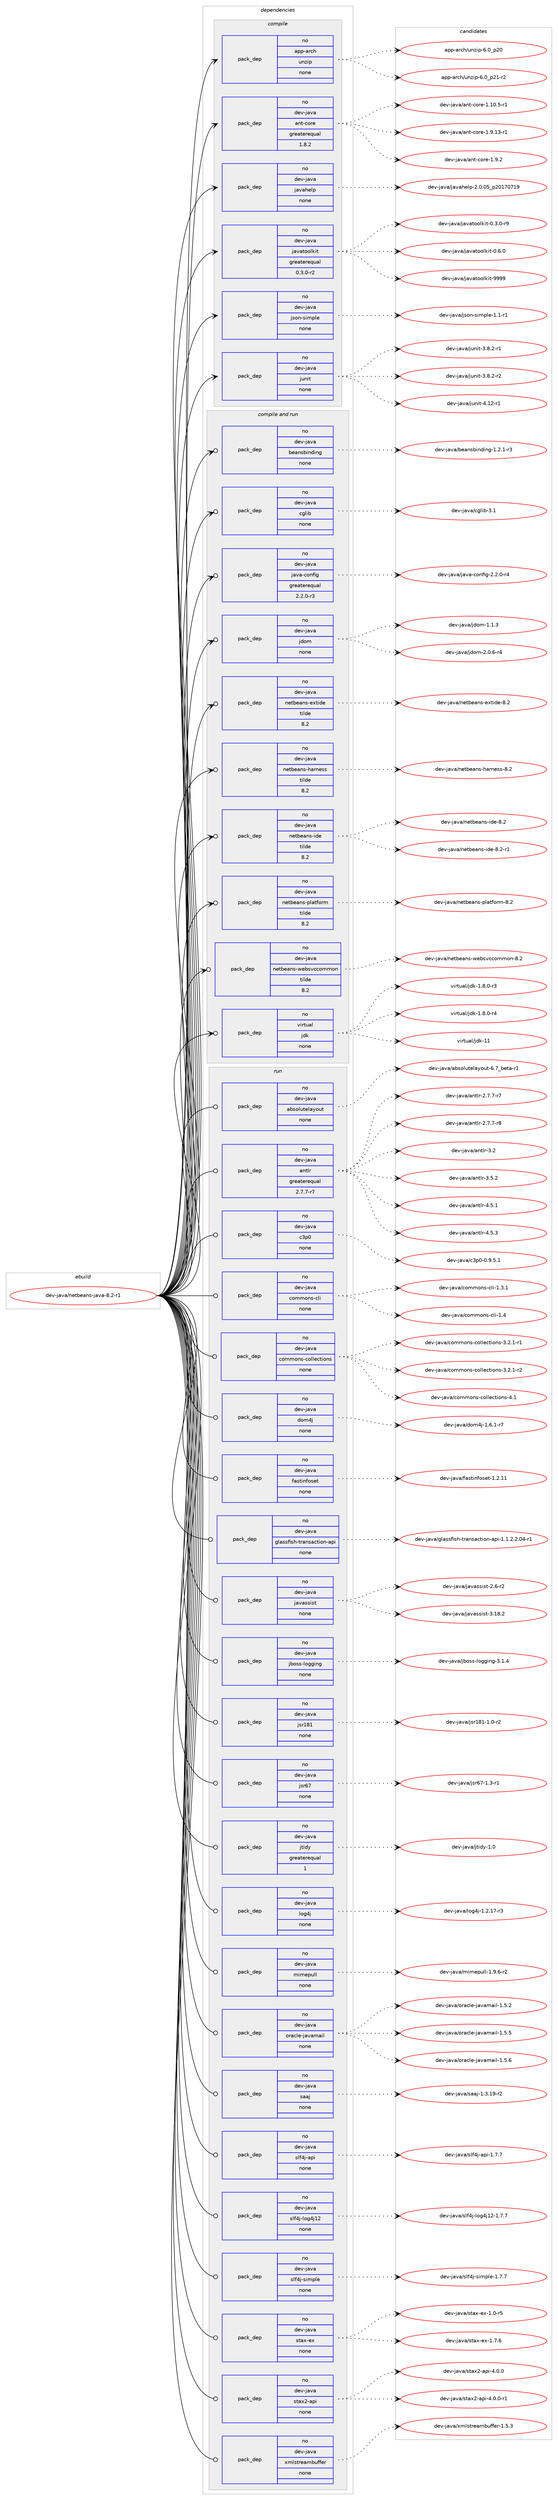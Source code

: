 digraph prolog {

# *************
# Graph options
# *************

newrank=true;
concentrate=true;
compound=true;
graph [rankdir=LR,fontname=Helvetica,fontsize=10,ranksep=1.5];#, ranksep=2.5, nodesep=0.2];
edge  [arrowhead=vee];
node  [fontname=Helvetica,fontsize=10];

# **********
# The ebuild
# **********

subgraph cluster_leftcol {
color=gray;
rank=same;
label=<<i>ebuild</i>>;
id [label="dev-java/netbeans-java-8.2-r1", color=red, width=4, href="../dev-java/netbeans-java-8.2-r1.svg"];
}

# ****************
# The dependencies
# ****************

subgraph cluster_midcol {
color=gray;
label=<<i>dependencies</i>>;
subgraph cluster_compile {
fillcolor="#eeeeee";
style=filled;
label=<<i>compile</i>>;
subgraph pack970114 {
dependency1355661 [label=<<TABLE BORDER="0" CELLBORDER="1" CELLSPACING="0" CELLPADDING="4" WIDTH="220"><TR><TD ROWSPAN="6" CELLPADDING="30">pack_dep</TD></TR><TR><TD WIDTH="110">no</TD></TR><TR><TD>app-arch</TD></TR><TR><TD>unzip</TD></TR><TR><TD>none</TD></TR><TR><TD></TD></TR></TABLE>>, shape=none, color=blue];
}
id:e -> dependency1355661:w [weight=20,style="solid",arrowhead="vee"];
subgraph pack970115 {
dependency1355662 [label=<<TABLE BORDER="0" CELLBORDER="1" CELLSPACING="0" CELLPADDING="4" WIDTH="220"><TR><TD ROWSPAN="6" CELLPADDING="30">pack_dep</TD></TR><TR><TD WIDTH="110">no</TD></TR><TR><TD>dev-java</TD></TR><TR><TD>ant-core</TD></TR><TR><TD>greaterequal</TD></TR><TR><TD>1.8.2</TD></TR></TABLE>>, shape=none, color=blue];
}
id:e -> dependency1355662:w [weight=20,style="solid",arrowhead="vee"];
subgraph pack970116 {
dependency1355663 [label=<<TABLE BORDER="0" CELLBORDER="1" CELLSPACING="0" CELLPADDING="4" WIDTH="220"><TR><TD ROWSPAN="6" CELLPADDING="30">pack_dep</TD></TR><TR><TD WIDTH="110">no</TD></TR><TR><TD>dev-java</TD></TR><TR><TD>javahelp</TD></TR><TR><TD>none</TD></TR><TR><TD></TD></TR></TABLE>>, shape=none, color=blue];
}
id:e -> dependency1355663:w [weight=20,style="solid",arrowhead="vee"];
subgraph pack970117 {
dependency1355664 [label=<<TABLE BORDER="0" CELLBORDER="1" CELLSPACING="0" CELLPADDING="4" WIDTH="220"><TR><TD ROWSPAN="6" CELLPADDING="30">pack_dep</TD></TR><TR><TD WIDTH="110">no</TD></TR><TR><TD>dev-java</TD></TR><TR><TD>javatoolkit</TD></TR><TR><TD>greaterequal</TD></TR><TR><TD>0.3.0-r2</TD></TR></TABLE>>, shape=none, color=blue];
}
id:e -> dependency1355664:w [weight=20,style="solid",arrowhead="vee"];
subgraph pack970118 {
dependency1355665 [label=<<TABLE BORDER="0" CELLBORDER="1" CELLSPACING="0" CELLPADDING="4" WIDTH="220"><TR><TD ROWSPAN="6" CELLPADDING="30">pack_dep</TD></TR><TR><TD WIDTH="110">no</TD></TR><TR><TD>dev-java</TD></TR><TR><TD>json-simple</TD></TR><TR><TD>none</TD></TR><TR><TD></TD></TR></TABLE>>, shape=none, color=blue];
}
id:e -> dependency1355665:w [weight=20,style="solid",arrowhead="vee"];
subgraph pack970119 {
dependency1355666 [label=<<TABLE BORDER="0" CELLBORDER="1" CELLSPACING="0" CELLPADDING="4" WIDTH="220"><TR><TD ROWSPAN="6" CELLPADDING="30">pack_dep</TD></TR><TR><TD WIDTH="110">no</TD></TR><TR><TD>dev-java</TD></TR><TR><TD>junit</TD></TR><TR><TD>none</TD></TR><TR><TD></TD></TR></TABLE>>, shape=none, color=blue];
}
id:e -> dependency1355666:w [weight=20,style="solid",arrowhead="vee"];
}
subgraph cluster_compileandrun {
fillcolor="#eeeeee";
style=filled;
label=<<i>compile and run</i>>;
subgraph pack970120 {
dependency1355667 [label=<<TABLE BORDER="0" CELLBORDER="1" CELLSPACING="0" CELLPADDING="4" WIDTH="220"><TR><TD ROWSPAN="6" CELLPADDING="30">pack_dep</TD></TR><TR><TD WIDTH="110">no</TD></TR><TR><TD>dev-java</TD></TR><TR><TD>beansbinding</TD></TR><TR><TD>none</TD></TR><TR><TD></TD></TR></TABLE>>, shape=none, color=blue];
}
id:e -> dependency1355667:w [weight=20,style="solid",arrowhead="odotvee"];
subgraph pack970121 {
dependency1355668 [label=<<TABLE BORDER="0" CELLBORDER="1" CELLSPACING="0" CELLPADDING="4" WIDTH="220"><TR><TD ROWSPAN="6" CELLPADDING="30">pack_dep</TD></TR><TR><TD WIDTH="110">no</TD></TR><TR><TD>dev-java</TD></TR><TR><TD>cglib</TD></TR><TR><TD>none</TD></TR><TR><TD></TD></TR></TABLE>>, shape=none, color=blue];
}
id:e -> dependency1355668:w [weight=20,style="solid",arrowhead="odotvee"];
subgraph pack970122 {
dependency1355669 [label=<<TABLE BORDER="0" CELLBORDER="1" CELLSPACING="0" CELLPADDING="4" WIDTH="220"><TR><TD ROWSPAN="6" CELLPADDING="30">pack_dep</TD></TR><TR><TD WIDTH="110">no</TD></TR><TR><TD>dev-java</TD></TR><TR><TD>java-config</TD></TR><TR><TD>greaterequal</TD></TR><TR><TD>2.2.0-r3</TD></TR></TABLE>>, shape=none, color=blue];
}
id:e -> dependency1355669:w [weight=20,style="solid",arrowhead="odotvee"];
subgraph pack970123 {
dependency1355670 [label=<<TABLE BORDER="0" CELLBORDER="1" CELLSPACING="0" CELLPADDING="4" WIDTH="220"><TR><TD ROWSPAN="6" CELLPADDING="30">pack_dep</TD></TR><TR><TD WIDTH="110">no</TD></TR><TR><TD>dev-java</TD></TR><TR><TD>jdom</TD></TR><TR><TD>none</TD></TR><TR><TD></TD></TR></TABLE>>, shape=none, color=blue];
}
id:e -> dependency1355670:w [weight=20,style="solid",arrowhead="odotvee"];
subgraph pack970124 {
dependency1355671 [label=<<TABLE BORDER="0" CELLBORDER="1" CELLSPACING="0" CELLPADDING="4" WIDTH="220"><TR><TD ROWSPAN="6" CELLPADDING="30">pack_dep</TD></TR><TR><TD WIDTH="110">no</TD></TR><TR><TD>dev-java</TD></TR><TR><TD>netbeans-extide</TD></TR><TR><TD>tilde</TD></TR><TR><TD>8.2</TD></TR></TABLE>>, shape=none, color=blue];
}
id:e -> dependency1355671:w [weight=20,style="solid",arrowhead="odotvee"];
subgraph pack970125 {
dependency1355672 [label=<<TABLE BORDER="0" CELLBORDER="1" CELLSPACING="0" CELLPADDING="4" WIDTH="220"><TR><TD ROWSPAN="6" CELLPADDING="30">pack_dep</TD></TR><TR><TD WIDTH="110">no</TD></TR><TR><TD>dev-java</TD></TR><TR><TD>netbeans-harness</TD></TR><TR><TD>tilde</TD></TR><TR><TD>8.2</TD></TR></TABLE>>, shape=none, color=blue];
}
id:e -> dependency1355672:w [weight=20,style="solid",arrowhead="odotvee"];
subgraph pack970126 {
dependency1355673 [label=<<TABLE BORDER="0" CELLBORDER="1" CELLSPACING="0" CELLPADDING="4" WIDTH="220"><TR><TD ROWSPAN="6" CELLPADDING="30">pack_dep</TD></TR><TR><TD WIDTH="110">no</TD></TR><TR><TD>dev-java</TD></TR><TR><TD>netbeans-ide</TD></TR><TR><TD>tilde</TD></TR><TR><TD>8.2</TD></TR></TABLE>>, shape=none, color=blue];
}
id:e -> dependency1355673:w [weight=20,style="solid",arrowhead="odotvee"];
subgraph pack970127 {
dependency1355674 [label=<<TABLE BORDER="0" CELLBORDER="1" CELLSPACING="0" CELLPADDING="4" WIDTH="220"><TR><TD ROWSPAN="6" CELLPADDING="30">pack_dep</TD></TR><TR><TD WIDTH="110">no</TD></TR><TR><TD>dev-java</TD></TR><TR><TD>netbeans-platform</TD></TR><TR><TD>tilde</TD></TR><TR><TD>8.2</TD></TR></TABLE>>, shape=none, color=blue];
}
id:e -> dependency1355674:w [weight=20,style="solid",arrowhead="odotvee"];
subgraph pack970128 {
dependency1355675 [label=<<TABLE BORDER="0" CELLBORDER="1" CELLSPACING="0" CELLPADDING="4" WIDTH="220"><TR><TD ROWSPAN="6" CELLPADDING="30">pack_dep</TD></TR><TR><TD WIDTH="110">no</TD></TR><TR><TD>dev-java</TD></TR><TR><TD>netbeans-websvccommon</TD></TR><TR><TD>tilde</TD></TR><TR><TD>8.2</TD></TR></TABLE>>, shape=none, color=blue];
}
id:e -> dependency1355675:w [weight=20,style="solid",arrowhead="odotvee"];
subgraph pack970129 {
dependency1355676 [label=<<TABLE BORDER="0" CELLBORDER="1" CELLSPACING="0" CELLPADDING="4" WIDTH="220"><TR><TD ROWSPAN="6" CELLPADDING="30">pack_dep</TD></TR><TR><TD WIDTH="110">no</TD></TR><TR><TD>virtual</TD></TR><TR><TD>jdk</TD></TR><TR><TD>none</TD></TR><TR><TD></TD></TR></TABLE>>, shape=none, color=blue];
}
id:e -> dependency1355676:w [weight=20,style="solid",arrowhead="odotvee"];
}
subgraph cluster_run {
fillcolor="#eeeeee";
style=filled;
label=<<i>run</i>>;
subgraph pack970130 {
dependency1355677 [label=<<TABLE BORDER="0" CELLBORDER="1" CELLSPACING="0" CELLPADDING="4" WIDTH="220"><TR><TD ROWSPAN="6" CELLPADDING="30">pack_dep</TD></TR><TR><TD WIDTH="110">no</TD></TR><TR><TD>dev-java</TD></TR><TR><TD>absolutelayout</TD></TR><TR><TD>none</TD></TR><TR><TD></TD></TR></TABLE>>, shape=none, color=blue];
}
id:e -> dependency1355677:w [weight=20,style="solid",arrowhead="odot"];
subgraph pack970131 {
dependency1355678 [label=<<TABLE BORDER="0" CELLBORDER="1" CELLSPACING="0" CELLPADDING="4" WIDTH="220"><TR><TD ROWSPAN="6" CELLPADDING="30">pack_dep</TD></TR><TR><TD WIDTH="110">no</TD></TR><TR><TD>dev-java</TD></TR><TR><TD>antlr</TD></TR><TR><TD>greaterequal</TD></TR><TR><TD>2.7.7-r7</TD></TR></TABLE>>, shape=none, color=blue];
}
id:e -> dependency1355678:w [weight=20,style="solid",arrowhead="odot"];
subgraph pack970132 {
dependency1355679 [label=<<TABLE BORDER="0" CELLBORDER="1" CELLSPACING="0" CELLPADDING="4" WIDTH="220"><TR><TD ROWSPAN="6" CELLPADDING="30">pack_dep</TD></TR><TR><TD WIDTH="110">no</TD></TR><TR><TD>dev-java</TD></TR><TR><TD>c3p0</TD></TR><TR><TD>none</TD></TR><TR><TD></TD></TR></TABLE>>, shape=none, color=blue];
}
id:e -> dependency1355679:w [weight=20,style="solid",arrowhead="odot"];
subgraph pack970133 {
dependency1355680 [label=<<TABLE BORDER="0" CELLBORDER="1" CELLSPACING="0" CELLPADDING="4" WIDTH="220"><TR><TD ROWSPAN="6" CELLPADDING="30">pack_dep</TD></TR><TR><TD WIDTH="110">no</TD></TR><TR><TD>dev-java</TD></TR><TR><TD>commons-cli</TD></TR><TR><TD>none</TD></TR><TR><TD></TD></TR></TABLE>>, shape=none, color=blue];
}
id:e -> dependency1355680:w [weight=20,style="solid",arrowhead="odot"];
subgraph pack970134 {
dependency1355681 [label=<<TABLE BORDER="0" CELLBORDER="1" CELLSPACING="0" CELLPADDING="4" WIDTH="220"><TR><TD ROWSPAN="6" CELLPADDING="30">pack_dep</TD></TR><TR><TD WIDTH="110">no</TD></TR><TR><TD>dev-java</TD></TR><TR><TD>commons-collections</TD></TR><TR><TD>none</TD></TR><TR><TD></TD></TR></TABLE>>, shape=none, color=blue];
}
id:e -> dependency1355681:w [weight=20,style="solid",arrowhead="odot"];
subgraph pack970135 {
dependency1355682 [label=<<TABLE BORDER="0" CELLBORDER="1" CELLSPACING="0" CELLPADDING="4" WIDTH="220"><TR><TD ROWSPAN="6" CELLPADDING="30">pack_dep</TD></TR><TR><TD WIDTH="110">no</TD></TR><TR><TD>dev-java</TD></TR><TR><TD>dom4j</TD></TR><TR><TD>none</TD></TR><TR><TD></TD></TR></TABLE>>, shape=none, color=blue];
}
id:e -> dependency1355682:w [weight=20,style="solid",arrowhead="odot"];
subgraph pack970136 {
dependency1355683 [label=<<TABLE BORDER="0" CELLBORDER="1" CELLSPACING="0" CELLPADDING="4" WIDTH="220"><TR><TD ROWSPAN="6" CELLPADDING="30">pack_dep</TD></TR><TR><TD WIDTH="110">no</TD></TR><TR><TD>dev-java</TD></TR><TR><TD>fastinfoset</TD></TR><TR><TD>none</TD></TR><TR><TD></TD></TR></TABLE>>, shape=none, color=blue];
}
id:e -> dependency1355683:w [weight=20,style="solid",arrowhead="odot"];
subgraph pack970137 {
dependency1355684 [label=<<TABLE BORDER="0" CELLBORDER="1" CELLSPACING="0" CELLPADDING="4" WIDTH="220"><TR><TD ROWSPAN="6" CELLPADDING="30">pack_dep</TD></TR><TR><TD WIDTH="110">no</TD></TR><TR><TD>dev-java</TD></TR><TR><TD>glassfish-transaction-api</TD></TR><TR><TD>none</TD></TR><TR><TD></TD></TR></TABLE>>, shape=none, color=blue];
}
id:e -> dependency1355684:w [weight=20,style="solid",arrowhead="odot"];
subgraph pack970138 {
dependency1355685 [label=<<TABLE BORDER="0" CELLBORDER="1" CELLSPACING="0" CELLPADDING="4" WIDTH="220"><TR><TD ROWSPAN="6" CELLPADDING="30">pack_dep</TD></TR><TR><TD WIDTH="110">no</TD></TR><TR><TD>dev-java</TD></TR><TR><TD>javassist</TD></TR><TR><TD>none</TD></TR><TR><TD></TD></TR></TABLE>>, shape=none, color=blue];
}
id:e -> dependency1355685:w [weight=20,style="solid",arrowhead="odot"];
subgraph pack970139 {
dependency1355686 [label=<<TABLE BORDER="0" CELLBORDER="1" CELLSPACING="0" CELLPADDING="4" WIDTH="220"><TR><TD ROWSPAN="6" CELLPADDING="30">pack_dep</TD></TR><TR><TD WIDTH="110">no</TD></TR><TR><TD>dev-java</TD></TR><TR><TD>jboss-logging</TD></TR><TR><TD>none</TD></TR><TR><TD></TD></TR></TABLE>>, shape=none, color=blue];
}
id:e -> dependency1355686:w [weight=20,style="solid",arrowhead="odot"];
subgraph pack970140 {
dependency1355687 [label=<<TABLE BORDER="0" CELLBORDER="1" CELLSPACING="0" CELLPADDING="4" WIDTH="220"><TR><TD ROWSPAN="6" CELLPADDING="30">pack_dep</TD></TR><TR><TD WIDTH="110">no</TD></TR><TR><TD>dev-java</TD></TR><TR><TD>jsr181</TD></TR><TR><TD>none</TD></TR><TR><TD></TD></TR></TABLE>>, shape=none, color=blue];
}
id:e -> dependency1355687:w [weight=20,style="solid",arrowhead="odot"];
subgraph pack970141 {
dependency1355688 [label=<<TABLE BORDER="0" CELLBORDER="1" CELLSPACING="0" CELLPADDING="4" WIDTH="220"><TR><TD ROWSPAN="6" CELLPADDING="30">pack_dep</TD></TR><TR><TD WIDTH="110">no</TD></TR><TR><TD>dev-java</TD></TR><TR><TD>jsr67</TD></TR><TR><TD>none</TD></TR><TR><TD></TD></TR></TABLE>>, shape=none, color=blue];
}
id:e -> dependency1355688:w [weight=20,style="solid",arrowhead="odot"];
subgraph pack970142 {
dependency1355689 [label=<<TABLE BORDER="0" CELLBORDER="1" CELLSPACING="0" CELLPADDING="4" WIDTH="220"><TR><TD ROWSPAN="6" CELLPADDING="30">pack_dep</TD></TR><TR><TD WIDTH="110">no</TD></TR><TR><TD>dev-java</TD></TR><TR><TD>jtidy</TD></TR><TR><TD>greaterequal</TD></TR><TR><TD>1</TD></TR></TABLE>>, shape=none, color=blue];
}
id:e -> dependency1355689:w [weight=20,style="solid",arrowhead="odot"];
subgraph pack970143 {
dependency1355690 [label=<<TABLE BORDER="0" CELLBORDER="1" CELLSPACING="0" CELLPADDING="4" WIDTH="220"><TR><TD ROWSPAN="6" CELLPADDING="30">pack_dep</TD></TR><TR><TD WIDTH="110">no</TD></TR><TR><TD>dev-java</TD></TR><TR><TD>log4j</TD></TR><TR><TD>none</TD></TR><TR><TD></TD></TR></TABLE>>, shape=none, color=blue];
}
id:e -> dependency1355690:w [weight=20,style="solid",arrowhead="odot"];
subgraph pack970144 {
dependency1355691 [label=<<TABLE BORDER="0" CELLBORDER="1" CELLSPACING="0" CELLPADDING="4" WIDTH="220"><TR><TD ROWSPAN="6" CELLPADDING="30">pack_dep</TD></TR><TR><TD WIDTH="110">no</TD></TR><TR><TD>dev-java</TD></TR><TR><TD>mimepull</TD></TR><TR><TD>none</TD></TR><TR><TD></TD></TR></TABLE>>, shape=none, color=blue];
}
id:e -> dependency1355691:w [weight=20,style="solid",arrowhead="odot"];
subgraph pack970145 {
dependency1355692 [label=<<TABLE BORDER="0" CELLBORDER="1" CELLSPACING="0" CELLPADDING="4" WIDTH="220"><TR><TD ROWSPAN="6" CELLPADDING="30">pack_dep</TD></TR><TR><TD WIDTH="110">no</TD></TR><TR><TD>dev-java</TD></TR><TR><TD>oracle-javamail</TD></TR><TR><TD>none</TD></TR><TR><TD></TD></TR></TABLE>>, shape=none, color=blue];
}
id:e -> dependency1355692:w [weight=20,style="solid",arrowhead="odot"];
subgraph pack970146 {
dependency1355693 [label=<<TABLE BORDER="0" CELLBORDER="1" CELLSPACING="0" CELLPADDING="4" WIDTH="220"><TR><TD ROWSPAN="6" CELLPADDING="30">pack_dep</TD></TR><TR><TD WIDTH="110">no</TD></TR><TR><TD>dev-java</TD></TR><TR><TD>saaj</TD></TR><TR><TD>none</TD></TR><TR><TD></TD></TR></TABLE>>, shape=none, color=blue];
}
id:e -> dependency1355693:w [weight=20,style="solid",arrowhead="odot"];
subgraph pack970147 {
dependency1355694 [label=<<TABLE BORDER="0" CELLBORDER="1" CELLSPACING="0" CELLPADDING="4" WIDTH="220"><TR><TD ROWSPAN="6" CELLPADDING="30">pack_dep</TD></TR><TR><TD WIDTH="110">no</TD></TR><TR><TD>dev-java</TD></TR><TR><TD>slf4j-api</TD></TR><TR><TD>none</TD></TR><TR><TD></TD></TR></TABLE>>, shape=none, color=blue];
}
id:e -> dependency1355694:w [weight=20,style="solid",arrowhead="odot"];
subgraph pack970148 {
dependency1355695 [label=<<TABLE BORDER="0" CELLBORDER="1" CELLSPACING="0" CELLPADDING="4" WIDTH="220"><TR><TD ROWSPAN="6" CELLPADDING="30">pack_dep</TD></TR><TR><TD WIDTH="110">no</TD></TR><TR><TD>dev-java</TD></TR><TR><TD>slf4j-log4j12</TD></TR><TR><TD>none</TD></TR><TR><TD></TD></TR></TABLE>>, shape=none, color=blue];
}
id:e -> dependency1355695:w [weight=20,style="solid",arrowhead="odot"];
subgraph pack970149 {
dependency1355696 [label=<<TABLE BORDER="0" CELLBORDER="1" CELLSPACING="0" CELLPADDING="4" WIDTH="220"><TR><TD ROWSPAN="6" CELLPADDING="30">pack_dep</TD></TR><TR><TD WIDTH="110">no</TD></TR><TR><TD>dev-java</TD></TR><TR><TD>slf4j-simple</TD></TR><TR><TD>none</TD></TR><TR><TD></TD></TR></TABLE>>, shape=none, color=blue];
}
id:e -> dependency1355696:w [weight=20,style="solid",arrowhead="odot"];
subgraph pack970150 {
dependency1355697 [label=<<TABLE BORDER="0" CELLBORDER="1" CELLSPACING="0" CELLPADDING="4" WIDTH="220"><TR><TD ROWSPAN="6" CELLPADDING="30">pack_dep</TD></TR><TR><TD WIDTH="110">no</TD></TR><TR><TD>dev-java</TD></TR><TR><TD>stax-ex</TD></TR><TR><TD>none</TD></TR><TR><TD></TD></TR></TABLE>>, shape=none, color=blue];
}
id:e -> dependency1355697:w [weight=20,style="solid",arrowhead="odot"];
subgraph pack970151 {
dependency1355698 [label=<<TABLE BORDER="0" CELLBORDER="1" CELLSPACING="0" CELLPADDING="4" WIDTH="220"><TR><TD ROWSPAN="6" CELLPADDING="30">pack_dep</TD></TR><TR><TD WIDTH="110">no</TD></TR><TR><TD>dev-java</TD></TR><TR><TD>stax2-api</TD></TR><TR><TD>none</TD></TR><TR><TD></TD></TR></TABLE>>, shape=none, color=blue];
}
id:e -> dependency1355698:w [weight=20,style="solid",arrowhead="odot"];
subgraph pack970152 {
dependency1355699 [label=<<TABLE BORDER="0" CELLBORDER="1" CELLSPACING="0" CELLPADDING="4" WIDTH="220"><TR><TD ROWSPAN="6" CELLPADDING="30">pack_dep</TD></TR><TR><TD WIDTH="110">no</TD></TR><TR><TD>dev-java</TD></TR><TR><TD>xmlstreambuffer</TD></TR><TR><TD>none</TD></TR><TR><TD></TD></TR></TABLE>>, shape=none, color=blue];
}
id:e -> dependency1355699:w [weight=20,style="solid",arrowhead="odot"];
}
}

# **************
# The candidates
# **************

subgraph cluster_choices {
rank=same;
color=gray;
label=<<i>candidates</i>>;

subgraph choice970114 {
color=black;
nodesep=1;
choice971121124597114991044711711012210511245544648951125048 [label="app-arch/unzip-6.0_p20", color=red, width=4,href="../app-arch/unzip-6.0_p20.svg"];
choice9711211245971149910447117110122105112455446489511250494511450 [label="app-arch/unzip-6.0_p21-r2", color=red, width=4,href="../app-arch/unzip-6.0_p21-r2.svg"];
dependency1355661:e -> choice971121124597114991044711711012210511245544648951125048:w [style=dotted,weight="100"];
dependency1355661:e -> choice9711211245971149910447117110122105112455446489511250494511450:w [style=dotted,weight="100"];
}
subgraph choice970115 {
color=black;
nodesep=1;
choice10010111845106971189747971101164599111114101454946494846534511449 [label="dev-java/ant-core-1.10.5-r1", color=red, width=4,href="../dev-java/ant-core-1.10.5-r1.svg"];
choice10010111845106971189747971101164599111114101454946574649514511449 [label="dev-java/ant-core-1.9.13-r1", color=red, width=4,href="../dev-java/ant-core-1.9.13-r1.svg"];
choice10010111845106971189747971101164599111114101454946574650 [label="dev-java/ant-core-1.9.2", color=red, width=4,href="../dev-java/ant-core-1.9.2.svg"];
dependency1355662:e -> choice10010111845106971189747971101164599111114101454946494846534511449:w [style=dotted,weight="100"];
dependency1355662:e -> choice10010111845106971189747971101164599111114101454946574649514511449:w [style=dotted,weight="100"];
dependency1355662:e -> choice10010111845106971189747971101164599111114101454946574650:w [style=dotted,weight="100"];
}
subgraph choice970116 {
color=black;
nodesep=1;
choice10010111845106971189747106971189710410110811245504648464853951125048495548554957 [label="dev-java/javahelp-2.0.05_p20170719", color=red, width=4,href="../dev-java/javahelp-2.0.05_p20170719.svg"];
dependency1355663:e -> choice10010111845106971189747106971189710410110811245504648464853951125048495548554957:w [style=dotted,weight="100"];
}
subgraph choice970117 {
color=black;
nodesep=1;
choice1001011184510697118974710697118971161111111081071051164548465146484511457 [label="dev-java/javatoolkit-0.3.0-r9", color=red, width=4,href="../dev-java/javatoolkit-0.3.0-r9.svg"];
choice100101118451069711897471069711897116111111108107105116454846544648 [label="dev-java/javatoolkit-0.6.0", color=red, width=4,href="../dev-java/javatoolkit-0.6.0.svg"];
choice1001011184510697118974710697118971161111111081071051164557575757 [label="dev-java/javatoolkit-9999", color=red, width=4,href="../dev-java/javatoolkit-9999.svg"];
dependency1355664:e -> choice1001011184510697118974710697118971161111111081071051164548465146484511457:w [style=dotted,weight="100"];
dependency1355664:e -> choice100101118451069711897471069711897116111111108107105116454846544648:w [style=dotted,weight="100"];
dependency1355664:e -> choice1001011184510697118974710697118971161111111081071051164557575757:w [style=dotted,weight="100"];
}
subgraph choice970118 {
color=black;
nodesep=1;
choice1001011184510697118974710611511111045115105109112108101454946494511449 [label="dev-java/json-simple-1.1-r1", color=red, width=4,href="../dev-java/json-simple-1.1-r1.svg"];
dependency1355665:e -> choice1001011184510697118974710611511111045115105109112108101454946494511449:w [style=dotted,weight="100"];
}
subgraph choice970119 {
color=black;
nodesep=1;
choice100101118451069711897471061171101051164551465646504511449 [label="dev-java/junit-3.8.2-r1", color=red, width=4,href="../dev-java/junit-3.8.2-r1.svg"];
choice100101118451069711897471061171101051164551465646504511450 [label="dev-java/junit-3.8.2-r2", color=red, width=4,href="../dev-java/junit-3.8.2-r2.svg"];
choice1001011184510697118974710611711010511645524649504511449 [label="dev-java/junit-4.12-r1", color=red, width=4,href="../dev-java/junit-4.12-r1.svg"];
dependency1355666:e -> choice100101118451069711897471061171101051164551465646504511449:w [style=dotted,weight="100"];
dependency1355666:e -> choice100101118451069711897471061171101051164551465646504511450:w [style=dotted,weight="100"];
dependency1355666:e -> choice1001011184510697118974710611711010511645524649504511449:w [style=dotted,weight="100"];
}
subgraph choice970120 {
color=black;
nodesep=1;
choice100101118451069711897479810197110115981051101001051101034549465046494511451 [label="dev-java/beansbinding-1.2.1-r3", color=red, width=4,href="../dev-java/beansbinding-1.2.1-r3.svg"];
dependency1355667:e -> choice100101118451069711897479810197110115981051101001051101034549465046494511451:w [style=dotted,weight="100"];
}
subgraph choice970121 {
color=black;
nodesep=1;
choice10010111845106971189747991031081059845514649 [label="dev-java/cglib-3.1", color=red, width=4,href="../dev-java/cglib-3.1.svg"];
dependency1355668:e -> choice10010111845106971189747991031081059845514649:w [style=dotted,weight="100"];
}
subgraph choice970122 {
color=black;
nodesep=1;
choice10010111845106971189747106971189745991111101021051034550465046484511452 [label="dev-java/java-config-2.2.0-r4", color=red, width=4,href="../dev-java/java-config-2.2.0-r4.svg"];
dependency1355669:e -> choice10010111845106971189747106971189745991111101021051034550465046484511452:w [style=dotted,weight="100"];
}
subgraph choice970123 {
color=black;
nodesep=1;
choice10010111845106971189747106100111109454946494651 [label="dev-java/jdom-1.1.3", color=red, width=4,href="../dev-java/jdom-1.1.3.svg"];
choice100101118451069711897471061001111094550464846544511452 [label="dev-java/jdom-2.0.6-r4", color=red, width=4,href="../dev-java/jdom-2.0.6-r4.svg"];
dependency1355670:e -> choice10010111845106971189747106100111109454946494651:w [style=dotted,weight="100"];
dependency1355670:e -> choice100101118451069711897471061001111094550464846544511452:w [style=dotted,weight="100"];
}
subgraph choice970124 {
color=black;
nodesep=1;
choice1001011184510697118974711010111698101971101154510112011610510010145564650 [label="dev-java/netbeans-extide-8.2", color=red, width=4,href="../dev-java/netbeans-extide-8.2.svg"];
dependency1355671:e -> choice1001011184510697118974711010111698101971101154510112011610510010145564650:w [style=dotted,weight="100"];
}
subgraph choice970125 {
color=black;
nodesep=1;
choice100101118451069711897471101011169810197110115451049711411010111511545564650 [label="dev-java/netbeans-harness-8.2", color=red, width=4,href="../dev-java/netbeans-harness-8.2.svg"];
dependency1355672:e -> choice100101118451069711897471101011169810197110115451049711411010111511545564650:w [style=dotted,weight="100"];
}
subgraph choice970126 {
color=black;
nodesep=1;
choice1001011184510697118974711010111698101971101154510510010145564650 [label="dev-java/netbeans-ide-8.2", color=red, width=4,href="../dev-java/netbeans-ide-8.2.svg"];
choice10010111845106971189747110101116981019711011545105100101455646504511449 [label="dev-java/netbeans-ide-8.2-r1", color=red, width=4,href="../dev-java/netbeans-ide-8.2-r1.svg"];
dependency1355673:e -> choice1001011184510697118974711010111698101971101154510510010145564650:w [style=dotted,weight="100"];
dependency1355673:e -> choice10010111845106971189747110101116981019711011545105100101455646504511449:w [style=dotted,weight="100"];
}
subgraph choice970127 {
color=black;
nodesep=1;
choice100101118451069711897471101011169810197110115451121089711610211111410945564650 [label="dev-java/netbeans-platform-8.2", color=red, width=4,href="../dev-java/netbeans-platform-8.2.svg"];
dependency1355674:e -> choice100101118451069711897471101011169810197110115451121089711610211111410945564650:w [style=dotted,weight="100"];
}
subgraph choice970128 {
color=black;
nodesep=1;
choice1001011184510697118974711010111698101971101154511910198115118999911110910911111045564650 [label="dev-java/netbeans-websvccommon-8.2", color=red, width=4,href="../dev-java/netbeans-websvccommon-8.2.svg"];
dependency1355675:e -> choice1001011184510697118974711010111698101971101154511910198115118999911110910911111045564650:w [style=dotted,weight="100"];
}
subgraph choice970129 {
color=black;
nodesep=1;
choice11810511411611797108471061001074549465646484511451 [label="virtual/jdk-1.8.0-r3", color=red, width=4,href="../virtual/jdk-1.8.0-r3.svg"];
choice11810511411611797108471061001074549465646484511452 [label="virtual/jdk-1.8.0-r4", color=red, width=4,href="../virtual/jdk-1.8.0-r4.svg"];
choice1181051141161179710847106100107454949 [label="virtual/jdk-11", color=red, width=4,href="../virtual/jdk-11.svg"];
dependency1355676:e -> choice11810511411611797108471061001074549465646484511451:w [style=dotted,weight="100"];
dependency1355676:e -> choice11810511411611797108471061001074549465646484511452:w [style=dotted,weight="100"];
dependency1355676:e -> choice1181051141161179710847106100107454949:w [style=dotted,weight="100"];
}
subgraph choice970130 {
color=black;
nodesep=1;
choice10010111845106971189747979811511110811711610110897121111117116455446559598101116974511449 [label="dev-java/absolutelayout-6.7_beta-r1", color=red, width=4,href="../dev-java/absolutelayout-6.7_beta-r1.svg"];
dependency1355677:e -> choice10010111845106971189747979811511110811711610110897121111117116455446559598101116974511449:w [style=dotted,weight="100"];
}
subgraph choice970131 {
color=black;
nodesep=1;
choice10010111845106971189747971101161081144550465546554511455 [label="dev-java/antlr-2.7.7-r7", color=red, width=4,href="../dev-java/antlr-2.7.7-r7.svg"];
choice10010111845106971189747971101161081144550465546554511456 [label="dev-java/antlr-2.7.7-r8", color=red, width=4,href="../dev-java/antlr-2.7.7-r8.svg"];
choice100101118451069711897479711011610811445514650 [label="dev-java/antlr-3.2", color=red, width=4,href="../dev-java/antlr-3.2.svg"];
choice1001011184510697118974797110116108114455146534650 [label="dev-java/antlr-3.5.2", color=red, width=4,href="../dev-java/antlr-3.5.2.svg"];
choice1001011184510697118974797110116108114455246534649 [label="dev-java/antlr-4.5.1", color=red, width=4,href="../dev-java/antlr-4.5.1.svg"];
choice1001011184510697118974797110116108114455246534651 [label="dev-java/antlr-4.5.3", color=red, width=4,href="../dev-java/antlr-4.5.3.svg"];
dependency1355678:e -> choice10010111845106971189747971101161081144550465546554511455:w [style=dotted,weight="100"];
dependency1355678:e -> choice10010111845106971189747971101161081144550465546554511456:w [style=dotted,weight="100"];
dependency1355678:e -> choice100101118451069711897479711011610811445514650:w [style=dotted,weight="100"];
dependency1355678:e -> choice1001011184510697118974797110116108114455146534650:w [style=dotted,weight="100"];
dependency1355678:e -> choice1001011184510697118974797110116108114455246534649:w [style=dotted,weight="100"];
dependency1355678:e -> choice1001011184510697118974797110116108114455246534651:w [style=dotted,weight="100"];
}
subgraph choice970132 {
color=black;
nodesep=1;
choice100101118451069711897479951112484548465746534649 [label="dev-java/c3p0-0.9.5.1", color=red, width=4,href="../dev-java/c3p0-0.9.5.1.svg"];
dependency1355679:e -> choice100101118451069711897479951112484548465746534649:w [style=dotted,weight="100"];
}
subgraph choice970133 {
color=black;
nodesep=1;
choice10010111845106971189747991111091091111101154599108105454946514649 [label="dev-java/commons-cli-1.3.1", color=red, width=4,href="../dev-java/commons-cli-1.3.1.svg"];
choice1001011184510697118974799111109109111110115459910810545494652 [label="dev-java/commons-cli-1.4", color=red, width=4,href="../dev-java/commons-cli-1.4.svg"];
dependency1355680:e -> choice10010111845106971189747991111091091111101154599108105454946514649:w [style=dotted,weight="100"];
dependency1355680:e -> choice1001011184510697118974799111109109111110115459910810545494652:w [style=dotted,weight="100"];
}
subgraph choice970134 {
color=black;
nodesep=1;
choice10010111845106971189747991111091091111101154599111108108101991161051111101154551465046494511449 [label="dev-java/commons-collections-3.2.1-r1", color=red, width=4,href="../dev-java/commons-collections-3.2.1-r1.svg"];
choice10010111845106971189747991111091091111101154599111108108101991161051111101154551465046494511450 [label="dev-java/commons-collections-3.2.1-r2", color=red, width=4,href="../dev-java/commons-collections-3.2.1-r2.svg"];
choice100101118451069711897479911110910911111011545991111081081019911610511111011545524649 [label="dev-java/commons-collections-4.1", color=red, width=4,href="../dev-java/commons-collections-4.1.svg"];
dependency1355681:e -> choice10010111845106971189747991111091091111101154599111108108101991161051111101154551465046494511449:w [style=dotted,weight="100"];
dependency1355681:e -> choice10010111845106971189747991111091091111101154599111108108101991161051111101154551465046494511450:w [style=dotted,weight="100"];
dependency1355681:e -> choice100101118451069711897479911110910911111011545991111081081019911610511111011545524649:w [style=dotted,weight="100"];
}
subgraph choice970135 {
color=black;
nodesep=1;
choice10010111845106971189747100111109521064549465446494511455 [label="dev-java/dom4j-1.6.1-r7", color=red, width=4,href="../dev-java/dom4j-1.6.1-r7.svg"];
dependency1355682:e -> choice10010111845106971189747100111109521064549465446494511455:w [style=dotted,weight="100"];
}
subgraph choice970136 {
color=black;
nodesep=1;
choice100101118451069711897471029711511610511010211111510111645494650464949 [label="dev-java/fastinfoset-1.2.11", color=red, width=4,href="../dev-java/fastinfoset-1.2.11.svg"];
dependency1355683:e -> choice100101118451069711897471029711511610511010211111510111645494650464949:w [style=dotted,weight="100"];
}
subgraph choice970137 {
color=black;
nodesep=1;
choice100101118451069711897471031089711511510210511510445116114971101159799116105111110459711210545494649465046504648524511449 [label="dev-java/glassfish-transaction-api-1.1.2.2.04-r1", color=red, width=4,href="../dev-java/glassfish-transaction-api-1.1.2.2.04-r1.svg"];
dependency1355684:e -> choice100101118451069711897471031089711511510210511510445116114971101159799116105111110459711210545494649465046504648524511449:w [style=dotted,weight="100"];
}
subgraph choice970138 {
color=black;
nodesep=1;
choice100101118451069711897471069711897115115105115116455046544511450 [label="dev-java/javassist-2.6-r2", color=red, width=4,href="../dev-java/javassist-2.6-r2.svg"];
choice10010111845106971189747106971189711511510511511645514649564650 [label="dev-java/javassist-3.18.2", color=red, width=4,href="../dev-java/javassist-3.18.2.svg"];
dependency1355685:e -> choice100101118451069711897471069711897115115105115116455046544511450:w [style=dotted,weight="100"];
dependency1355685:e -> choice10010111845106971189747106971189711511510511511645514649564650:w [style=dotted,weight="100"];
}
subgraph choice970139 {
color=black;
nodesep=1;
choice100101118451069711897471069811111511545108111103103105110103455146494652 [label="dev-java/jboss-logging-3.1.4", color=red, width=4,href="../dev-java/jboss-logging-3.1.4.svg"];
dependency1355686:e -> choice100101118451069711897471069811111511545108111103103105110103455146494652:w [style=dotted,weight="100"];
}
subgraph choice970140 {
color=black;
nodesep=1;
choice10010111845106971189747106115114495649454946484511450 [label="dev-java/jsr181-1.0-r2", color=red, width=4,href="../dev-java/jsr181-1.0-r2.svg"];
dependency1355687:e -> choice10010111845106971189747106115114495649454946484511450:w [style=dotted,weight="100"];
}
subgraph choice970141 {
color=black;
nodesep=1;
choice100101118451069711897471061151145455454946514511449 [label="dev-java/jsr67-1.3-r1", color=red, width=4,href="../dev-java/jsr67-1.3-r1.svg"];
dependency1355688:e -> choice100101118451069711897471061151145455454946514511449:w [style=dotted,weight="100"];
}
subgraph choice970142 {
color=black;
nodesep=1;
choice1001011184510697118974710611610510012145494648 [label="dev-java/jtidy-1.0", color=red, width=4,href="../dev-java/jtidy-1.0.svg"];
dependency1355689:e -> choice1001011184510697118974710611610510012145494648:w [style=dotted,weight="100"];
}
subgraph choice970143 {
color=black;
nodesep=1;
choice1001011184510697118974710811110352106454946504649554511451 [label="dev-java/log4j-1.2.17-r3", color=red, width=4,href="../dev-java/log4j-1.2.17-r3.svg"];
dependency1355690:e -> choice1001011184510697118974710811110352106454946504649554511451:w [style=dotted,weight="100"];
}
subgraph choice970144 {
color=black;
nodesep=1;
choice100101118451069711897471091051091011121171081084549465746544511450 [label="dev-java/mimepull-1.9.6-r2", color=red, width=4,href="../dev-java/mimepull-1.9.6-r2.svg"];
dependency1355691:e -> choice100101118451069711897471091051091011121171081084549465746544511450:w [style=dotted,weight="100"];
}
subgraph choice970145 {
color=black;
nodesep=1;
choice10010111845106971189747111114979910810145106971189710997105108454946534650 [label="dev-java/oracle-javamail-1.5.2", color=red, width=4,href="../dev-java/oracle-javamail-1.5.2.svg"];
choice10010111845106971189747111114979910810145106971189710997105108454946534653 [label="dev-java/oracle-javamail-1.5.5", color=red, width=4,href="../dev-java/oracle-javamail-1.5.5.svg"];
choice10010111845106971189747111114979910810145106971189710997105108454946534654 [label="dev-java/oracle-javamail-1.5.6", color=red, width=4,href="../dev-java/oracle-javamail-1.5.6.svg"];
dependency1355692:e -> choice10010111845106971189747111114979910810145106971189710997105108454946534650:w [style=dotted,weight="100"];
dependency1355692:e -> choice10010111845106971189747111114979910810145106971189710997105108454946534653:w [style=dotted,weight="100"];
dependency1355692:e -> choice10010111845106971189747111114979910810145106971189710997105108454946534654:w [style=dotted,weight="100"];
}
subgraph choice970146 {
color=black;
nodesep=1;
choice100101118451069711897471159797106454946514649574511450 [label="dev-java/saaj-1.3.19-r2", color=red, width=4,href="../dev-java/saaj-1.3.19-r2.svg"];
dependency1355693:e -> choice100101118451069711897471159797106454946514649574511450:w [style=dotted,weight="100"];
}
subgraph choice970147 {
color=black;
nodesep=1;
choice10010111845106971189747115108102521064597112105454946554655 [label="dev-java/slf4j-api-1.7.7", color=red, width=4,href="../dev-java/slf4j-api-1.7.7.svg"];
dependency1355694:e -> choice10010111845106971189747115108102521064597112105454946554655:w [style=dotted,weight="100"];
}
subgraph choice970148 {
color=black;
nodesep=1;
choice100101118451069711897471151081025210645108111103521064950454946554655 [label="dev-java/slf4j-log4j12-1.7.7", color=red, width=4,href="../dev-java/slf4j-log4j12-1.7.7.svg"];
dependency1355695:e -> choice100101118451069711897471151081025210645108111103521064950454946554655:w [style=dotted,weight="100"];
}
subgraph choice970149 {
color=black;
nodesep=1;
choice100101118451069711897471151081025210645115105109112108101454946554655 [label="dev-java/slf4j-simple-1.7.7", color=red, width=4,href="../dev-java/slf4j-simple-1.7.7.svg"];
dependency1355696:e -> choice100101118451069711897471151081025210645115105109112108101454946554655:w [style=dotted,weight="100"];
}
subgraph choice970150 {
color=black;
nodesep=1;
choice100101118451069711897471151169712045101120454946484511453 [label="dev-java/stax-ex-1.0-r5", color=red, width=4,href="../dev-java/stax-ex-1.0-r5.svg"];
choice100101118451069711897471151169712045101120454946554654 [label="dev-java/stax-ex-1.7.6", color=red, width=4,href="../dev-java/stax-ex-1.7.6.svg"];
dependency1355697:e -> choice100101118451069711897471151169712045101120454946484511453:w [style=dotted,weight="100"];
dependency1355697:e -> choice100101118451069711897471151169712045101120454946554654:w [style=dotted,weight="100"];
}
subgraph choice970151 {
color=black;
nodesep=1;
choice1001011184510697118974711511697120504597112105455246484648 [label="dev-java/stax2-api-4.0.0", color=red, width=4,href="../dev-java/stax2-api-4.0.0.svg"];
choice10010111845106971189747115116971205045971121054552464846484511449 [label="dev-java/stax2-api-4.0.0-r1", color=red, width=4,href="../dev-java/stax2-api-4.0.0-r1.svg"];
dependency1355698:e -> choice1001011184510697118974711511697120504597112105455246484648:w [style=dotted,weight="100"];
dependency1355698:e -> choice10010111845106971189747115116971205045971121054552464846484511449:w [style=dotted,weight="100"];
}
subgraph choice970152 {
color=black;
nodesep=1;
choice100101118451069711897471201091081151161141019710998117102102101114454946534651 [label="dev-java/xmlstreambuffer-1.5.3", color=red, width=4,href="../dev-java/xmlstreambuffer-1.5.3.svg"];
dependency1355699:e -> choice100101118451069711897471201091081151161141019710998117102102101114454946534651:w [style=dotted,weight="100"];
}
}

}
